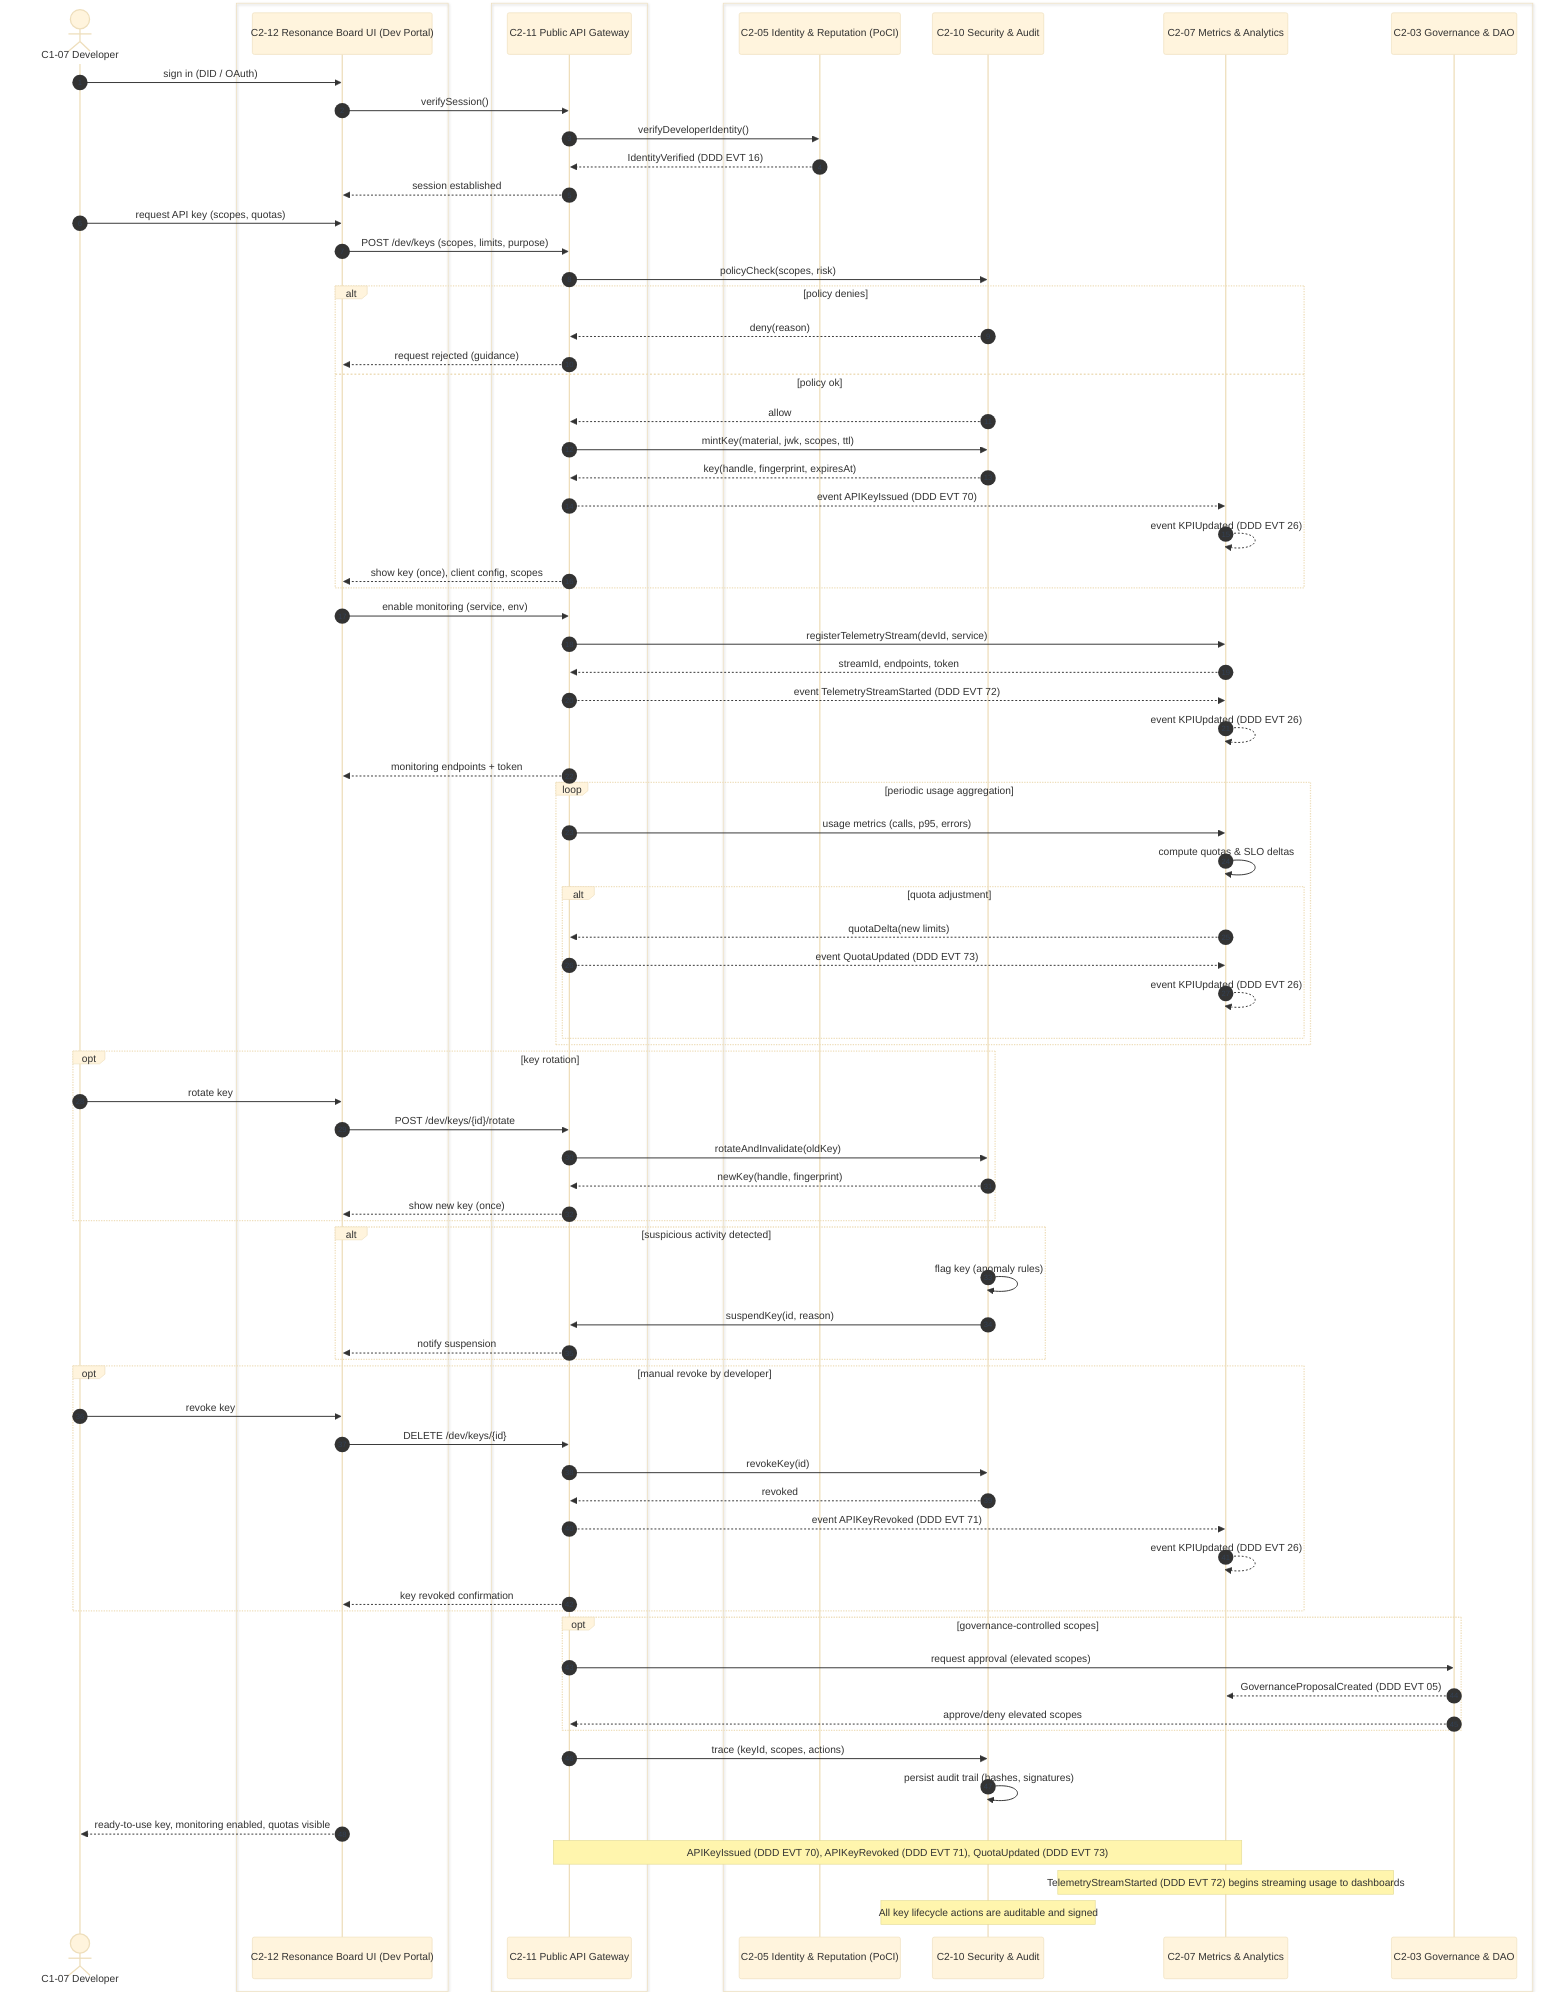 %%{init: {'theme':'base','themeVariables':{ 'sequenceNumberColor':'#334155'}}}%%
sequenceDiagram
autonumber

actor DEV as C1-07 Developer

box #8b5cf6 UI
  participant UI as C2-12 Resonance Board UI (Dev Portal)
end

box #fde68a Control or API
  participant API as C2-11 Public API Gateway
end

box #ff8b00 Core Services
  participant ID as C2-05 Identity & Reputation (PoCI)
  participant SEC as C2-10 Security & Audit
  participant MET as C2-07 Metrics & Analytics
  participant GOV as C2-03 Governance & DAO
end

%% -------- Sign-in and org verification --------
DEV ->> UI: sign in (DID / OAuth)
UI ->> API: verifySession()
API ->> ID: verifyDeveloperIdentity()
ID -->> API: IdentityVerified (DDD EVT 16)
API -->> UI: session established

%% -------- Request API key with scopes --------
DEV ->> UI: request API key (scopes, quotas)
UI ->> API: POST /dev/keys (scopes, limits, purpose)
API ->> SEC: policyCheck(scopes, risk)
alt policy denies
  SEC -->> API: deny(reason)
  API -->> UI: request rejected (guidance)
else policy ok
  SEC -->> API: allow
  API ->> SEC: mintKey(material, jwk, scopes, ttl)
  SEC -->> API: key(handle, fingerprint, expiresAt)
  API -->> MET: event APIKeyIssued (DDD EVT 70)
  MET -->> MET: event KPIUpdated (DDD EVT 26)
  API -->> UI: show key (once), client config, scopes
end

%% -------- Telemetry & monitoring enrollment --------
UI ->> API: enable monitoring (service, env)
API ->> MET: registerTelemetryStream(devId, service)
MET -->> API: streamId, endpoints, token
API -->> MET: event TelemetryStreamStarted (DDD EVT 72)
MET -->> MET: event KPIUpdated (DDD EVT 26)
API -->> UI: monitoring endpoints + token

%% -------- Usage and quota updates --------
loop periodic usage aggregation
  API ->> MET: usage metrics (calls, p95, errors)
  MET ->> MET: compute quotas & SLO deltas
  alt quota adjustment
    MET -->> API: quotaDelta(new limits)
    API -->> MET: event QuotaUpdated (DDD EVT 73)
    MET -->> MET: event KPIUpdated (DDD EVT 26)
  end
end

%% -------- Rotation, suspension, revocation --------
opt key rotation
  DEV ->> UI: rotate key
  UI ->> API: POST /dev/keys/{id}/rotate
  API ->> SEC: rotateAndInvalidate(oldKey)
  SEC -->> API: newKey(handle, fingerprint)
  API -->> UI: show new key (once)
end

alt suspicious activity detected
  SEC ->> SEC: flag key (anomaly rules)
  SEC ->> API: suspendKey(id, reason)
  API -->> UI: notify suspension
end

opt manual revoke by developer
  DEV ->> UI: revoke key
  UI ->> API: DELETE /dev/keys/{id}
  API ->> SEC: revokeKey(id)
  SEC -->> API: revoked
  API -->> MET: event APIKeyRevoked (DDD EVT 71)
  MET -->> MET: event KPIUpdated (DDD EVT 26)
  API -->> UI: key revoked confirmation
end

%% -------- Governance hooks (optional) --------
opt governance-controlled scopes
  API ->> GOV: request approval (elevated scopes)
  GOV -->> MET: GovernanceProposalCreated (DDD EVT 05)
  %% voting window omitted for brevity
  GOV -->> API: approve/deny elevated scopes
end

%% -------- Observability & audit --------
API ->> SEC: trace (keyId, scopes, actions)
SEC ->> SEC: persist audit trail (hashes, signatures)

%% -------- Completion --------
UI -->> DEV: ready-to-use key, monitoring enabled, quotas visible

%% Notes
Note over API,MET: APIKeyIssued (DDD EVT 70), APIKeyRevoked (DDD EVT 71), QuotaUpdated (DDD EVT 73)
Note over MET: TelemetryStreamStarted (DDD EVT 72) begins streaming usage to dashboards
Note over SEC: All key lifecycle actions are auditable and signed